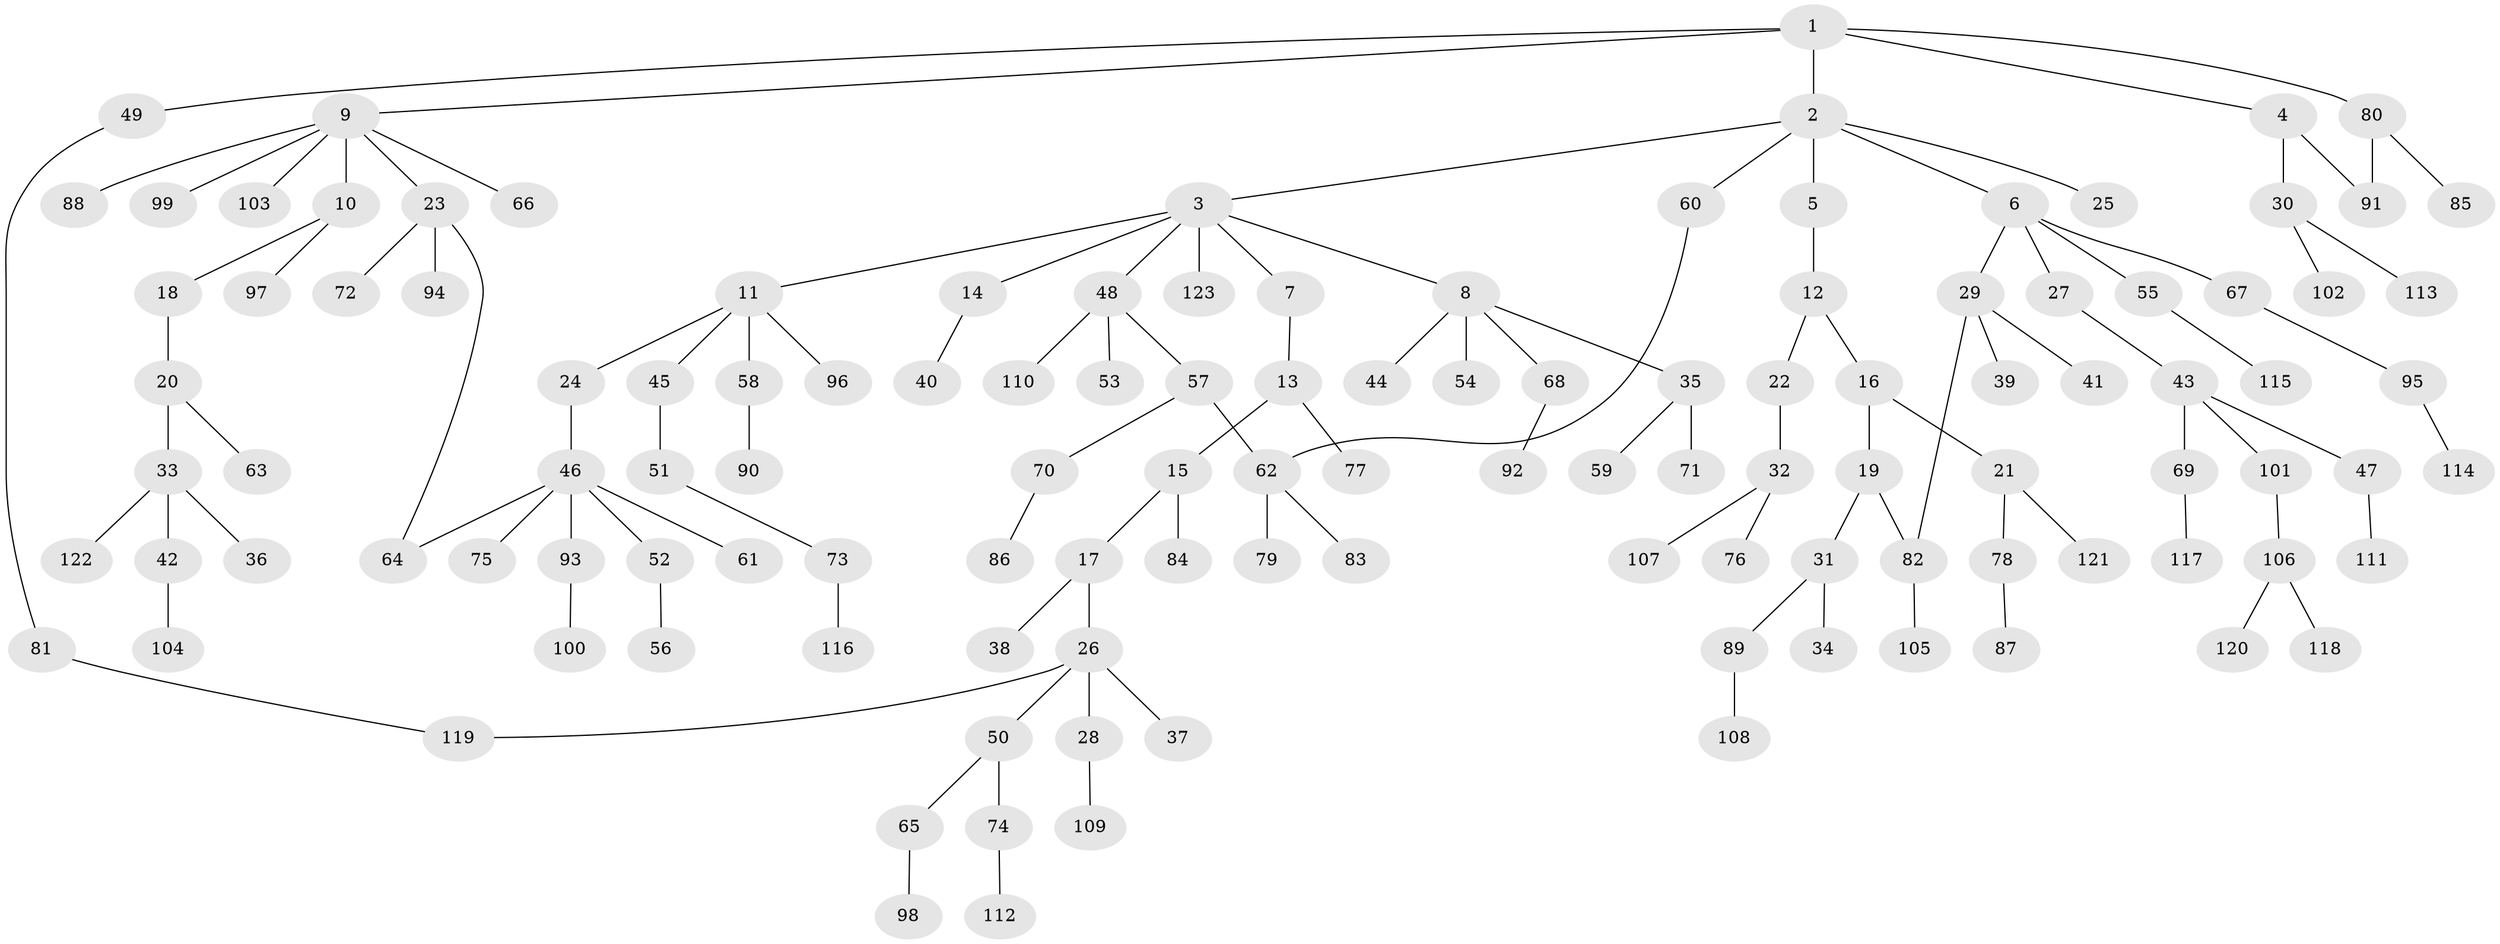 // coarse degree distribution, {1: 0.7049180327868853, 18: 0.01639344262295082, 5: 0.03278688524590164, 2: 0.18032786885245902, 8: 0.01639344262295082, 3: 0.01639344262295082, 14: 0.01639344262295082, 4: 0.01639344262295082}
// Generated by graph-tools (version 1.1) at 2025/45/03/04/25 21:45:35]
// undirected, 123 vertices, 127 edges
graph export_dot {
graph [start="1"]
  node [color=gray90,style=filled];
  1;
  2;
  3;
  4;
  5;
  6;
  7;
  8;
  9;
  10;
  11;
  12;
  13;
  14;
  15;
  16;
  17;
  18;
  19;
  20;
  21;
  22;
  23;
  24;
  25;
  26;
  27;
  28;
  29;
  30;
  31;
  32;
  33;
  34;
  35;
  36;
  37;
  38;
  39;
  40;
  41;
  42;
  43;
  44;
  45;
  46;
  47;
  48;
  49;
  50;
  51;
  52;
  53;
  54;
  55;
  56;
  57;
  58;
  59;
  60;
  61;
  62;
  63;
  64;
  65;
  66;
  67;
  68;
  69;
  70;
  71;
  72;
  73;
  74;
  75;
  76;
  77;
  78;
  79;
  80;
  81;
  82;
  83;
  84;
  85;
  86;
  87;
  88;
  89;
  90;
  91;
  92;
  93;
  94;
  95;
  96;
  97;
  98;
  99;
  100;
  101;
  102;
  103;
  104;
  105;
  106;
  107;
  108;
  109;
  110;
  111;
  112;
  113;
  114;
  115;
  116;
  117;
  118;
  119;
  120;
  121;
  122;
  123;
  1 -- 2;
  1 -- 4;
  1 -- 9;
  1 -- 49;
  1 -- 80;
  2 -- 3;
  2 -- 5;
  2 -- 6;
  2 -- 25;
  2 -- 60;
  3 -- 7;
  3 -- 8;
  3 -- 11;
  3 -- 14;
  3 -- 48;
  3 -- 123;
  4 -- 30;
  4 -- 91;
  5 -- 12;
  6 -- 27;
  6 -- 29;
  6 -- 55;
  6 -- 67;
  7 -- 13;
  8 -- 35;
  8 -- 44;
  8 -- 54;
  8 -- 68;
  9 -- 10;
  9 -- 23;
  9 -- 66;
  9 -- 88;
  9 -- 99;
  9 -- 103;
  10 -- 18;
  10 -- 97;
  11 -- 24;
  11 -- 45;
  11 -- 58;
  11 -- 96;
  12 -- 16;
  12 -- 22;
  13 -- 15;
  13 -- 77;
  14 -- 40;
  15 -- 17;
  15 -- 84;
  16 -- 19;
  16 -- 21;
  17 -- 26;
  17 -- 38;
  18 -- 20;
  19 -- 31;
  19 -- 82;
  20 -- 33;
  20 -- 63;
  21 -- 78;
  21 -- 121;
  22 -- 32;
  23 -- 64;
  23 -- 72;
  23 -- 94;
  24 -- 46;
  26 -- 28;
  26 -- 37;
  26 -- 50;
  26 -- 119;
  27 -- 43;
  28 -- 109;
  29 -- 39;
  29 -- 41;
  29 -- 82;
  30 -- 102;
  30 -- 113;
  31 -- 34;
  31 -- 89;
  32 -- 76;
  32 -- 107;
  33 -- 36;
  33 -- 42;
  33 -- 122;
  35 -- 59;
  35 -- 71;
  42 -- 104;
  43 -- 47;
  43 -- 69;
  43 -- 101;
  45 -- 51;
  46 -- 52;
  46 -- 61;
  46 -- 75;
  46 -- 93;
  46 -- 64;
  47 -- 111;
  48 -- 53;
  48 -- 57;
  48 -- 110;
  49 -- 81;
  50 -- 65;
  50 -- 74;
  51 -- 73;
  52 -- 56;
  55 -- 115;
  57 -- 70;
  57 -- 62;
  58 -- 90;
  60 -- 62;
  62 -- 79;
  62 -- 83;
  65 -- 98;
  67 -- 95;
  68 -- 92;
  69 -- 117;
  70 -- 86;
  73 -- 116;
  74 -- 112;
  78 -- 87;
  80 -- 85;
  80 -- 91;
  81 -- 119;
  82 -- 105;
  89 -- 108;
  93 -- 100;
  95 -- 114;
  101 -- 106;
  106 -- 118;
  106 -- 120;
}
